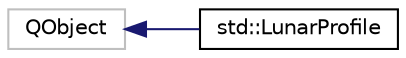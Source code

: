 digraph "Graphical Class Hierarchy"
{
  edge [fontname="Helvetica",fontsize="10",labelfontname="Helvetica",labelfontsize="10"];
  node [fontname="Helvetica",fontsize="10",shape=record];
  rankdir="LR";
  Node1 [label="QObject",height=0.2,width=0.4,color="grey75", fillcolor="white", style="filled"];
  Node1 -> Node0 [dir="back",color="midnightblue",fontsize="10",style="solid",fontname="Helvetica"];
  Node0 [label="std::LunarProfile",height=0.2,width=0.4,color="black", fillcolor="white", style="filled",URL="$classstd_1_1LunarProfile.html",tooltip="The LunarProfile class: class containing all functions nessisary for the LunarProfile. "];
}
